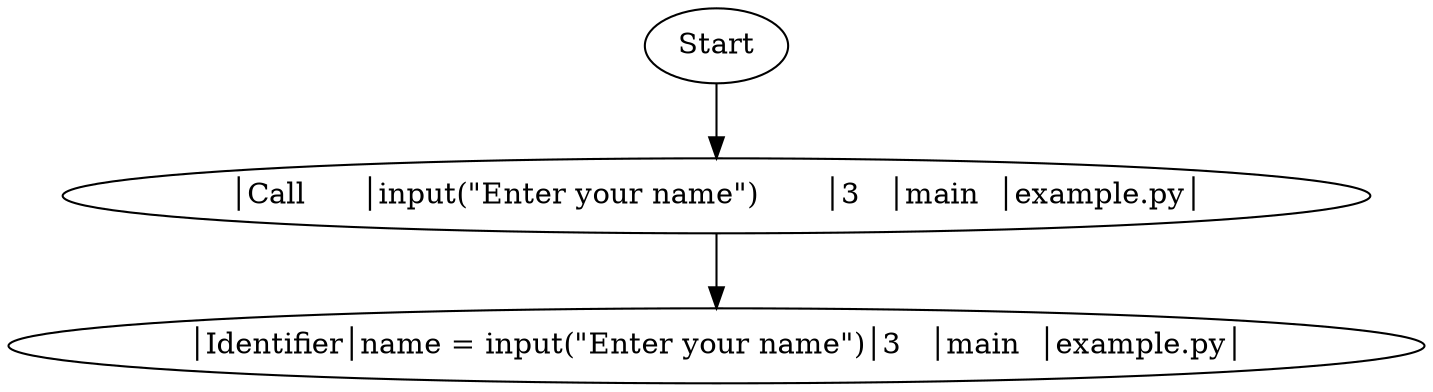 digraph flowGraph {
	Start [shape=ellipse];
	Start -> "│Call      │input(\"Enter your name\")       │3   │main  │example.py│";
	"│Call      │input(\"Enter your name\")       │3   │main  │example.py│" -> "│Identifier│name = input(\"Enter your name\")│3   │main  │example.py│";
}
